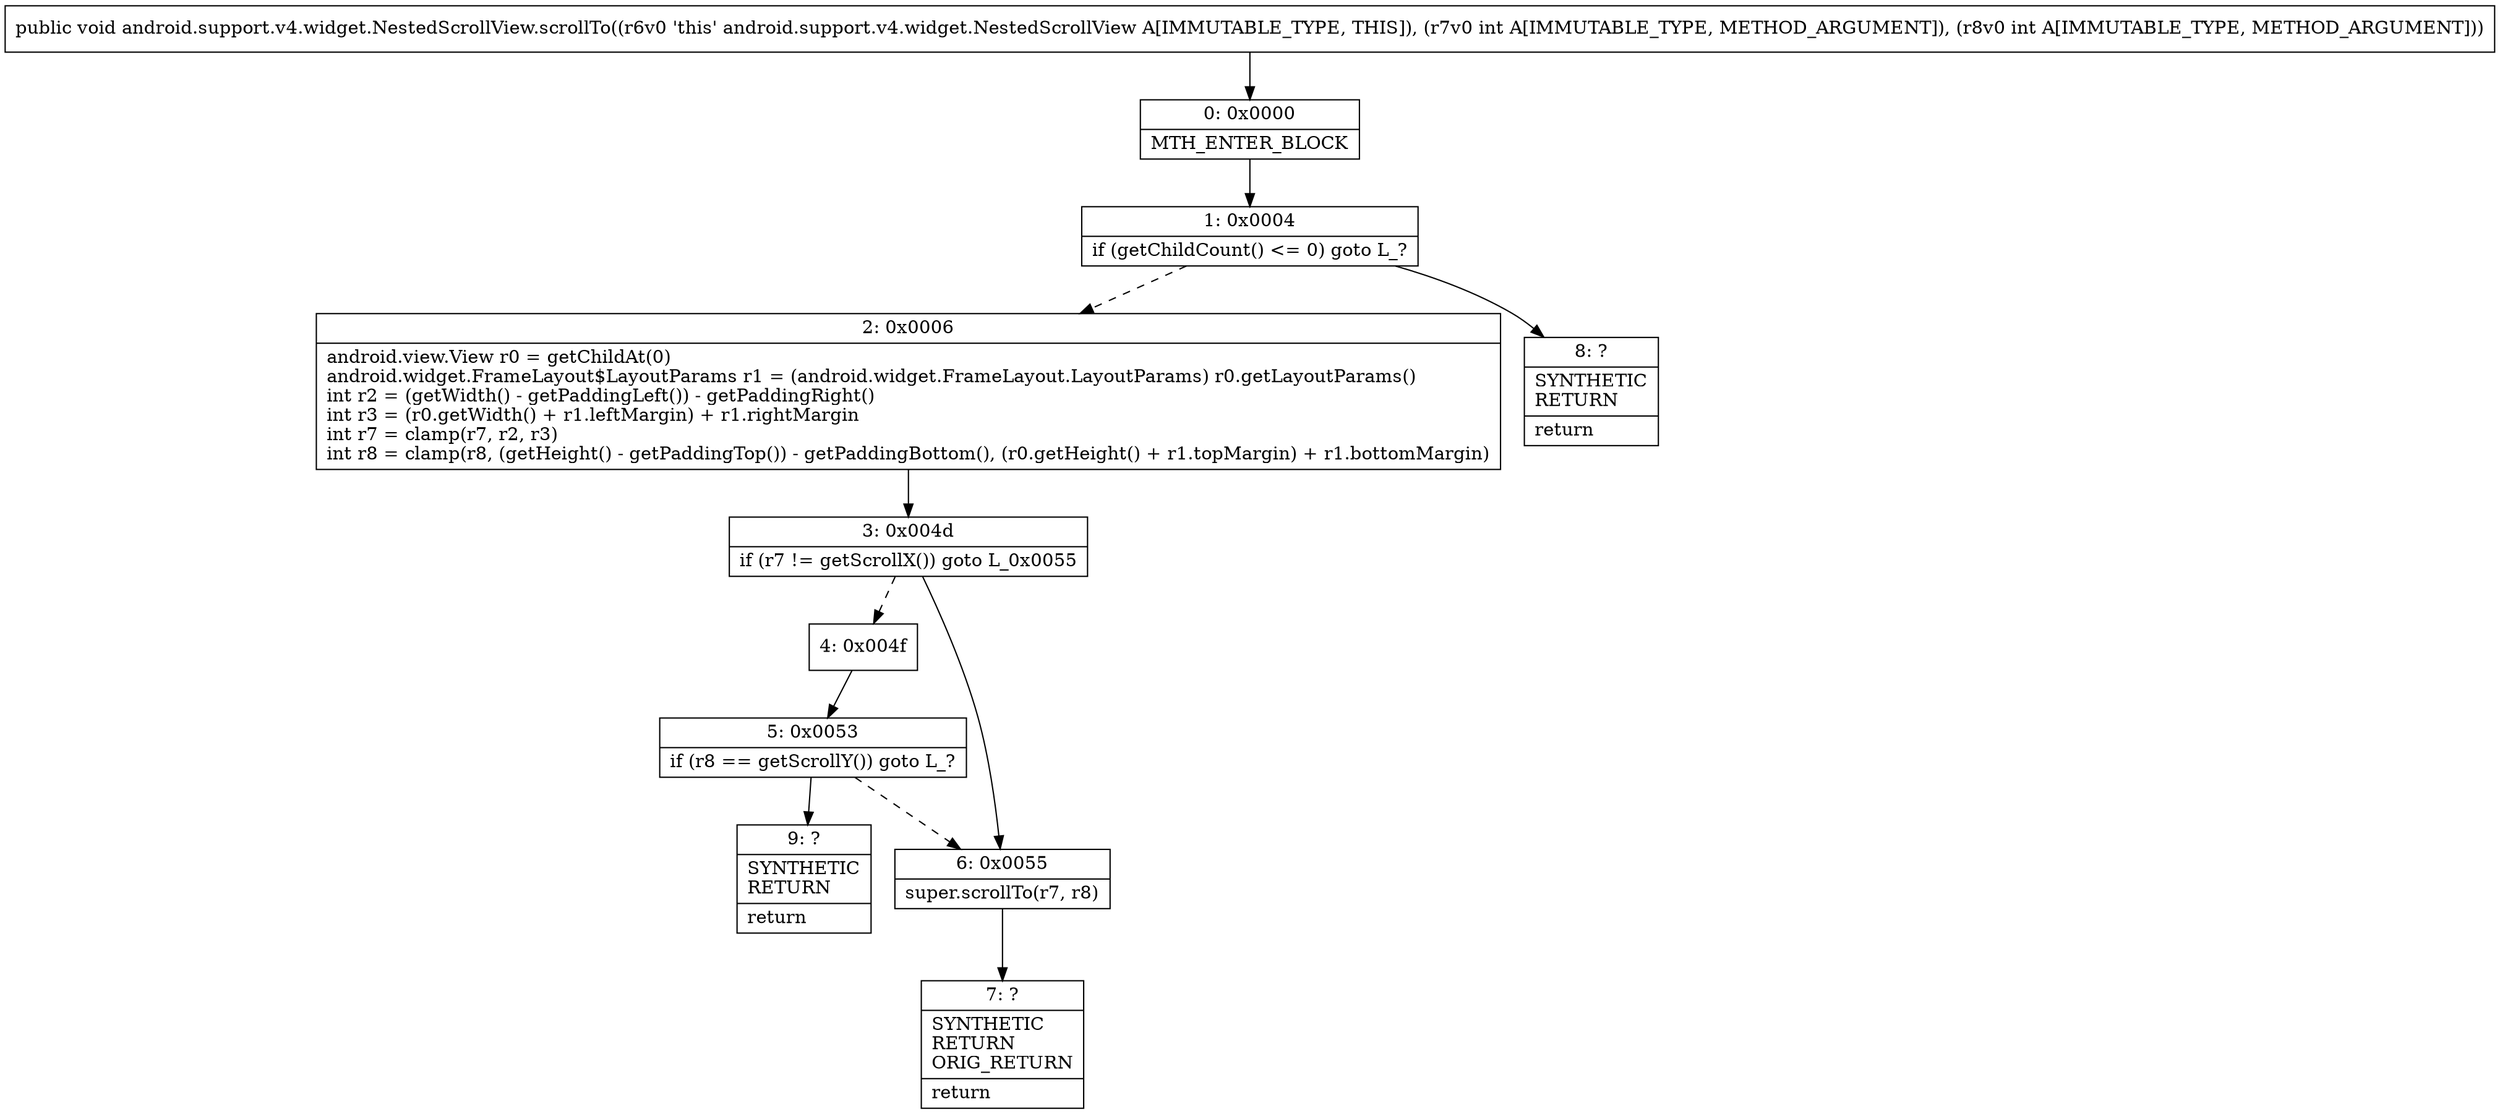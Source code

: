 digraph "CFG forandroid.support.v4.widget.NestedScrollView.scrollTo(II)V" {
Node_0 [shape=record,label="{0\:\ 0x0000|MTH_ENTER_BLOCK\l}"];
Node_1 [shape=record,label="{1\:\ 0x0004|if (getChildCount() \<= 0) goto L_?\l}"];
Node_2 [shape=record,label="{2\:\ 0x0006|android.view.View r0 = getChildAt(0)\landroid.widget.FrameLayout$LayoutParams r1 = (android.widget.FrameLayout.LayoutParams) r0.getLayoutParams()\lint r2 = (getWidth() \- getPaddingLeft()) \- getPaddingRight()\lint r3 = (r0.getWidth() + r1.leftMargin) + r1.rightMargin\lint r7 = clamp(r7, r2, r3)\lint r8 = clamp(r8, (getHeight() \- getPaddingTop()) \- getPaddingBottom(), (r0.getHeight() + r1.topMargin) + r1.bottomMargin)\l}"];
Node_3 [shape=record,label="{3\:\ 0x004d|if (r7 != getScrollX()) goto L_0x0055\l}"];
Node_4 [shape=record,label="{4\:\ 0x004f}"];
Node_5 [shape=record,label="{5\:\ 0x0053|if (r8 == getScrollY()) goto L_?\l}"];
Node_6 [shape=record,label="{6\:\ 0x0055|super.scrollTo(r7, r8)\l}"];
Node_7 [shape=record,label="{7\:\ ?|SYNTHETIC\lRETURN\lORIG_RETURN\l|return\l}"];
Node_8 [shape=record,label="{8\:\ ?|SYNTHETIC\lRETURN\l|return\l}"];
Node_9 [shape=record,label="{9\:\ ?|SYNTHETIC\lRETURN\l|return\l}"];
MethodNode[shape=record,label="{public void android.support.v4.widget.NestedScrollView.scrollTo((r6v0 'this' android.support.v4.widget.NestedScrollView A[IMMUTABLE_TYPE, THIS]), (r7v0 int A[IMMUTABLE_TYPE, METHOD_ARGUMENT]), (r8v0 int A[IMMUTABLE_TYPE, METHOD_ARGUMENT])) }"];
MethodNode -> Node_0;
Node_0 -> Node_1;
Node_1 -> Node_2[style=dashed];
Node_1 -> Node_8;
Node_2 -> Node_3;
Node_3 -> Node_4[style=dashed];
Node_3 -> Node_6;
Node_4 -> Node_5;
Node_5 -> Node_6[style=dashed];
Node_5 -> Node_9;
Node_6 -> Node_7;
}

